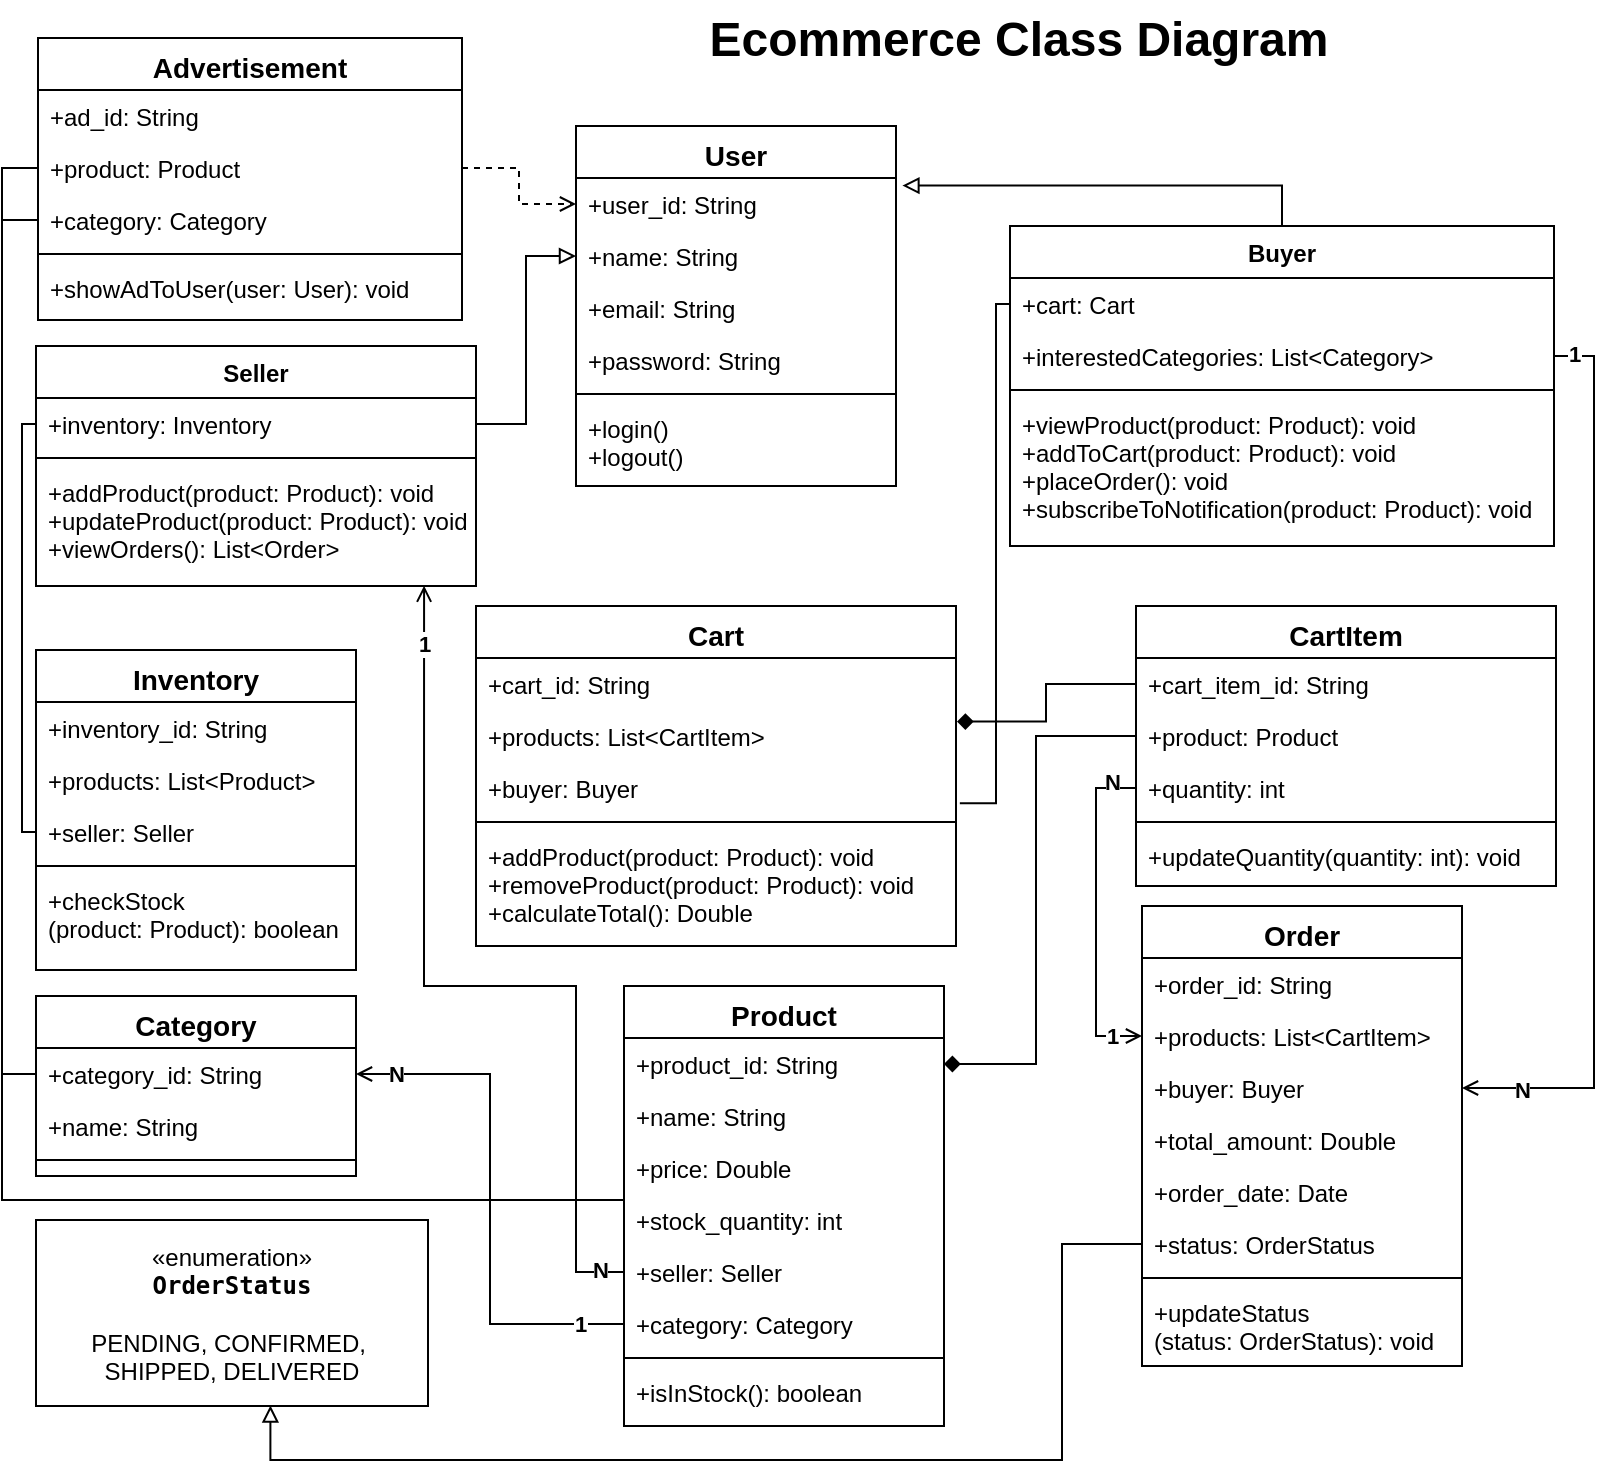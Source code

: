 <mxfile version="24.7.7">
  <diagram id="C5RBs43oDa-KdzZeNtuy" name="Page-1">
    <mxGraphModel dx="1235" dy="655" grid="1" gridSize="10" guides="1" tooltips="1" connect="1" arrows="1" fold="1" page="1" pageScale="1" pageWidth="827" pageHeight="1169" math="0" shadow="0">
      <root>
        <mxCell id="WIyWlLk6GJQsqaUBKTNV-0" />
        <mxCell id="WIyWlLk6GJQsqaUBKTNV-1" parent="WIyWlLk6GJQsqaUBKTNV-0" />
        <mxCell id="zkfFHV4jXpPFQw0GAbJ--0" value="User" style="swimlane;fontStyle=1;align=center;verticalAlign=top;childLayout=stackLayout;horizontal=1;startSize=26;horizontalStack=0;resizeParent=1;resizeLast=0;collapsible=1;marginBottom=0;rounded=0;shadow=0;strokeWidth=1;fontSize=14;" parent="WIyWlLk6GJQsqaUBKTNV-1" vertex="1">
          <mxGeometry x="307" y="93" width="160" height="180" as="geometry">
            <mxRectangle x="230" y="140" width="160" height="26" as="alternateBounds" />
          </mxGeometry>
        </mxCell>
        <mxCell id="zkfFHV4jXpPFQw0GAbJ--1" value="+user_id: String" style="text;align=left;verticalAlign=top;spacingLeft=4;spacingRight=4;overflow=hidden;rotatable=0;points=[[0,0.5],[1,0.5]];portConstraint=eastwest;" parent="zkfFHV4jXpPFQw0GAbJ--0" vertex="1">
          <mxGeometry y="26" width="160" height="26" as="geometry" />
        </mxCell>
        <mxCell id="zkfFHV4jXpPFQw0GAbJ--2" value="+name: String" style="text;align=left;verticalAlign=top;spacingLeft=4;spacingRight=4;overflow=hidden;rotatable=0;points=[[0,0.5],[1,0.5]];portConstraint=eastwest;rounded=0;shadow=0;html=0;" parent="zkfFHV4jXpPFQw0GAbJ--0" vertex="1">
          <mxGeometry y="52" width="160" height="26" as="geometry" />
        </mxCell>
        <mxCell id="zkfFHV4jXpPFQw0GAbJ--3" value="+email: String" style="text;align=left;verticalAlign=top;spacingLeft=4;spacingRight=4;overflow=hidden;rotatable=0;points=[[0,0.5],[1,0.5]];portConstraint=eastwest;rounded=0;shadow=0;html=0;" parent="zkfFHV4jXpPFQw0GAbJ--0" vertex="1">
          <mxGeometry y="78" width="160" height="26" as="geometry" />
        </mxCell>
        <mxCell id="u5Cq7U4rIZ7ZOea5_f4H-0" value="+password: String" style="text;align=left;verticalAlign=top;spacingLeft=4;spacingRight=4;overflow=hidden;rotatable=0;points=[[0,0.5],[1,0.5]];portConstraint=eastwest;rounded=0;shadow=0;html=0;" vertex="1" parent="zkfFHV4jXpPFQw0GAbJ--0">
          <mxGeometry y="104" width="160" height="26" as="geometry" />
        </mxCell>
        <mxCell id="zkfFHV4jXpPFQw0GAbJ--4" value="" style="line;html=1;strokeWidth=1;align=left;verticalAlign=middle;spacingTop=-1;spacingLeft=3;spacingRight=3;rotatable=0;labelPosition=right;points=[];portConstraint=eastwest;" parent="zkfFHV4jXpPFQw0GAbJ--0" vertex="1">
          <mxGeometry y="130" width="160" height="8" as="geometry" />
        </mxCell>
        <mxCell id="zkfFHV4jXpPFQw0GAbJ--5" value="+login()&#xa;+logout()" style="text;align=left;verticalAlign=top;spacingLeft=4;spacingRight=4;overflow=hidden;rotatable=0;points=[[0,0.5],[1,0.5]];portConstraint=eastwest;" parent="zkfFHV4jXpPFQw0GAbJ--0" vertex="1">
          <mxGeometry y="138" width="160" height="42" as="geometry" />
        </mxCell>
        <mxCell id="zkfFHV4jXpPFQw0GAbJ--17" value="Buyer" style="swimlane;fontStyle=1;align=center;verticalAlign=top;childLayout=stackLayout;horizontal=1;startSize=26;horizontalStack=0;resizeParent=1;resizeLast=0;collapsible=1;marginBottom=0;rounded=0;shadow=0;strokeWidth=1;" parent="WIyWlLk6GJQsqaUBKTNV-1" vertex="1">
          <mxGeometry x="524" y="143" width="272" height="160" as="geometry">
            <mxRectangle x="550" y="140" width="160" height="26" as="alternateBounds" />
          </mxGeometry>
        </mxCell>
        <mxCell id="zkfFHV4jXpPFQw0GAbJ--18" value="+cart: Cart" style="text;align=left;verticalAlign=top;spacingLeft=4;spacingRight=4;overflow=hidden;rotatable=0;points=[[0,0.5],[1,0.5]];portConstraint=eastwest;" parent="zkfFHV4jXpPFQw0GAbJ--17" vertex="1">
          <mxGeometry y="26" width="272" height="26" as="geometry" />
        </mxCell>
        <mxCell id="zkfFHV4jXpPFQw0GAbJ--19" value="+interestedCategories: List&lt;Category&gt;" style="text;align=left;verticalAlign=top;spacingLeft=4;spacingRight=4;overflow=hidden;rotatable=0;points=[[0,0.5],[1,0.5]];portConstraint=eastwest;rounded=0;shadow=0;html=0;" parent="zkfFHV4jXpPFQw0GAbJ--17" vertex="1">
          <mxGeometry y="52" width="272" height="26" as="geometry" />
        </mxCell>
        <mxCell id="zkfFHV4jXpPFQw0GAbJ--23" value="" style="line;html=1;strokeWidth=1;align=left;verticalAlign=middle;spacingTop=-1;spacingLeft=3;spacingRight=3;rotatable=0;labelPosition=right;points=[];portConstraint=eastwest;" parent="zkfFHV4jXpPFQw0GAbJ--17" vertex="1">
          <mxGeometry y="78" width="272" height="8" as="geometry" />
        </mxCell>
        <mxCell id="zkfFHV4jXpPFQw0GAbJ--24" value="+viewProduct(product: Product): void&#xa;+addToCart(product: Product): void&#xa;+placeOrder(): void&#xa;+subscribeToNotification(product: Product): void" style="text;align=left;verticalAlign=top;spacingLeft=4;spacingRight=4;overflow=hidden;rotatable=0;points=[[0,0.5],[1,0.5]];portConstraint=eastwest;" parent="zkfFHV4jXpPFQw0GAbJ--17" vertex="1">
          <mxGeometry y="86" width="272" height="74" as="geometry" />
        </mxCell>
        <mxCell id="u5Cq7U4rIZ7ZOea5_f4H-1" value="Seller" style="swimlane;fontStyle=1;align=center;verticalAlign=top;childLayout=stackLayout;horizontal=1;startSize=26;horizontalStack=0;resizeParent=1;resizeLast=0;collapsible=1;marginBottom=0;rounded=0;shadow=0;strokeWidth=1;" vertex="1" parent="WIyWlLk6GJQsqaUBKTNV-1">
          <mxGeometry x="37" y="203" width="220" height="120" as="geometry">
            <mxRectangle x="550" y="140" width="160" height="26" as="alternateBounds" />
          </mxGeometry>
        </mxCell>
        <mxCell id="u5Cq7U4rIZ7ZOea5_f4H-2" value="+inventory: Inventory" style="text;align=left;verticalAlign=top;spacingLeft=4;spacingRight=4;overflow=hidden;rotatable=0;points=[[0,0.5],[1,0.5]];portConstraint=eastwest;" vertex="1" parent="u5Cq7U4rIZ7ZOea5_f4H-1">
          <mxGeometry y="26" width="220" height="26" as="geometry" />
        </mxCell>
        <mxCell id="u5Cq7U4rIZ7ZOea5_f4H-4" value="" style="line;html=1;strokeWidth=1;align=left;verticalAlign=middle;spacingTop=-1;spacingLeft=3;spacingRight=3;rotatable=0;labelPosition=right;points=[];portConstraint=eastwest;" vertex="1" parent="u5Cq7U4rIZ7ZOea5_f4H-1">
          <mxGeometry y="52" width="220" height="8" as="geometry" />
        </mxCell>
        <mxCell id="u5Cq7U4rIZ7ZOea5_f4H-5" value="+addProduct(product: Product): void&#xa;+updateProduct(product: Product): void&#xa;+viewOrders(): List&lt;Order&gt;" style="text;align=left;verticalAlign=top;spacingLeft=4;spacingRight=4;overflow=hidden;rotatable=0;points=[[0,0.5],[1,0.5]];portConstraint=eastwest;" vertex="1" parent="u5Cq7U4rIZ7ZOea5_f4H-1">
          <mxGeometry y="60" width="220" height="60" as="geometry" />
        </mxCell>
        <mxCell id="u5Cq7U4rIZ7ZOea5_f4H-6" value="Product" style="swimlane;fontStyle=1;align=center;verticalAlign=top;childLayout=stackLayout;horizontal=1;startSize=26;horizontalStack=0;resizeParent=1;resizeLast=0;collapsible=1;marginBottom=0;rounded=0;shadow=0;strokeWidth=1;fontSize=14;" vertex="1" parent="WIyWlLk6GJQsqaUBKTNV-1">
          <mxGeometry x="331" y="523" width="160" height="220" as="geometry">
            <mxRectangle x="230" y="140" width="160" height="26" as="alternateBounds" />
          </mxGeometry>
        </mxCell>
        <mxCell id="u5Cq7U4rIZ7ZOea5_f4H-7" value="+product_id: String" style="text;align=left;verticalAlign=top;spacingLeft=4;spacingRight=4;overflow=hidden;rotatable=0;points=[[0,0.5],[1,0.5]];portConstraint=eastwest;" vertex="1" parent="u5Cq7U4rIZ7ZOea5_f4H-6">
          <mxGeometry y="26" width="160" height="26" as="geometry" />
        </mxCell>
        <mxCell id="u5Cq7U4rIZ7ZOea5_f4H-8" value="+name: String" style="text;align=left;verticalAlign=top;spacingLeft=4;spacingRight=4;overflow=hidden;rotatable=0;points=[[0,0.5],[1,0.5]];portConstraint=eastwest;rounded=0;shadow=0;html=0;" vertex="1" parent="u5Cq7U4rIZ7ZOea5_f4H-6">
          <mxGeometry y="52" width="160" height="26" as="geometry" />
        </mxCell>
        <mxCell id="u5Cq7U4rIZ7ZOea5_f4H-9" value="+price: Double" style="text;align=left;verticalAlign=top;spacingLeft=4;spacingRight=4;overflow=hidden;rotatable=0;points=[[0,0.5],[1,0.5]];portConstraint=eastwest;rounded=0;shadow=0;html=0;" vertex="1" parent="u5Cq7U4rIZ7ZOea5_f4H-6">
          <mxGeometry y="78" width="160" height="26" as="geometry" />
        </mxCell>
        <mxCell id="u5Cq7U4rIZ7ZOea5_f4H-10" value="+stock_quantity: int" style="text;align=left;verticalAlign=top;spacingLeft=4;spacingRight=4;overflow=hidden;rotatable=0;points=[[0,0.5],[1,0.5]];portConstraint=eastwest;rounded=0;shadow=0;html=0;" vertex="1" parent="u5Cq7U4rIZ7ZOea5_f4H-6">
          <mxGeometry y="104" width="160" height="26" as="geometry" />
        </mxCell>
        <mxCell id="u5Cq7U4rIZ7ZOea5_f4H-13" value="+seller: Seller" style="text;align=left;verticalAlign=top;spacingLeft=4;spacingRight=4;overflow=hidden;rotatable=0;points=[[0,0.5],[1,0.5]];portConstraint=eastwest;rounded=0;shadow=0;html=0;" vertex="1" parent="u5Cq7U4rIZ7ZOea5_f4H-6">
          <mxGeometry y="130" width="160" height="26" as="geometry" />
        </mxCell>
        <mxCell id="u5Cq7U4rIZ7ZOea5_f4H-14" value="+category: Category" style="text;align=left;verticalAlign=top;spacingLeft=4;spacingRight=4;overflow=hidden;rotatable=0;points=[[0,0.5],[1,0.5]];portConstraint=eastwest;rounded=0;shadow=0;html=0;" vertex="1" parent="u5Cq7U4rIZ7ZOea5_f4H-6">
          <mxGeometry y="156" width="160" height="26" as="geometry" />
        </mxCell>
        <mxCell id="u5Cq7U4rIZ7ZOea5_f4H-11" value="" style="line;html=1;strokeWidth=1;align=left;verticalAlign=middle;spacingTop=-1;spacingLeft=3;spacingRight=3;rotatable=0;labelPosition=right;points=[];portConstraint=eastwest;" vertex="1" parent="u5Cq7U4rIZ7ZOea5_f4H-6">
          <mxGeometry y="182" width="160" height="8" as="geometry" />
        </mxCell>
        <mxCell id="u5Cq7U4rIZ7ZOea5_f4H-12" value="+isInStock(): boolean" style="text;align=left;verticalAlign=top;spacingLeft=4;spacingRight=4;overflow=hidden;rotatable=0;points=[[0,0.5],[1,0.5]];portConstraint=eastwest;" vertex="1" parent="u5Cq7U4rIZ7ZOea5_f4H-6">
          <mxGeometry y="190" width="160" height="30" as="geometry" />
        </mxCell>
        <mxCell id="u5Cq7U4rIZ7ZOea5_f4H-15" value="Cart" style="swimlane;fontStyle=1;align=center;verticalAlign=top;childLayout=stackLayout;horizontal=1;startSize=26;horizontalStack=0;resizeParent=1;resizeLast=0;collapsible=1;marginBottom=0;rounded=0;shadow=0;strokeWidth=1;fontSize=14;" vertex="1" parent="WIyWlLk6GJQsqaUBKTNV-1">
          <mxGeometry x="257" y="333" width="240" height="170" as="geometry">
            <mxRectangle x="230" y="140" width="160" height="26" as="alternateBounds" />
          </mxGeometry>
        </mxCell>
        <mxCell id="u5Cq7U4rIZ7ZOea5_f4H-16" value="+cart_id: String" style="text;align=left;verticalAlign=top;spacingLeft=4;spacingRight=4;overflow=hidden;rotatable=0;points=[[0,0.5],[1,0.5]];portConstraint=eastwest;" vertex="1" parent="u5Cq7U4rIZ7ZOea5_f4H-15">
          <mxGeometry y="26" width="240" height="26" as="geometry" />
        </mxCell>
        <mxCell id="u5Cq7U4rIZ7ZOea5_f4H-17" value="+products: List&lt;CartItem&gt;" style="text;align=left;verticalAlign=top;spacingLeft=4;spacingRight=4;overflow=hidden;rotatable=0;points=[[0,0.5],[1,0.5]];portConstraint=eastwest;rounded=0;shadow=0;html=0;" vertex="1" parent="u5Cq7U4rIZ7ZOea5_f4H-15">
          <mxGeometry y="52" width="240" height="26" as="geometry" />
        </mxCell>
        <mxCell id="u5Cq7U4rIZ7ZOea5_f4H-18" value="+buyer: Buyer" style="text;align=left;verticalAlign=top;spacingLeft=4;spacingRight=4;overflow=hidden;rotatable=0;points=[[0,0.5],[1,0.5]];portConstraint=eastwest;rounded=0;shadow=0;html=0;" vertex="1" parent="u5Cq7U4rIZ7ZOea5_f4H-15">
          <mxGeometry y="78" width="240" height="26" as="geometry" />
        </mxCell>
        <mxCell id="u5Cq7U4rIZ7ZOea5_f4H-20" value="" style="line;html=1;strokeWidth=1;align=left;verticalAlign=middle;spacingTop=-1;spacingLeft=3;spacingRight=3;rotatable=0;labelPosition=right;points=[];portConstraint=eastwest;" vertex="1" parent="u5Cq7U4rIZ7ZOea5_f4H-15">
          <mxGeometry y="104" width="240" height="8" as="geometry" />
        </mxCell>
        <mxCell id="u5Cq7U4rIZ7ZOea5_f4H-21" value="+addProduct(product: Product): void&#xa;+removeProduct(product: Product): void&#xa;+calculateTotal(): Double" style="text;align=left;verticalAlign=top;spacingLeft=4;spacingRight=4;overflow=hidden;rotatable=0;points=[[0,0.5],[1,0.5]];portConstraint=eastwest;" vertex="1" parent="u5Cq7U4rIZ7ZOea5_f4H-15">
          <mxGeometry y="112" width="240" height="58" as="geometry" />
        </mxCell>
        <mxCell id="u5Cq7U4rIZ7ZOea5_f4H-22" value="CartItem" style="swimlane;fontStyle=1;align=center;verticalAlign=top;childLayout=stackLayout;horizontal=1;startSize=26;horizontalStack=0;resizeParent=1;resizeLast=0;collapsible=1;marginBottom=0;rounded=0;shadow=0;strokeWidth=1;fontSize=14;" vertex="1" parent="WIyWlLk6GJQsqaUBKTNV-1">
          <mxGeometry x="587" y="333" width="210" height="140" as="geometry">
            <mxRectangle x="230" y="140" width="160" height="26" as="alternateBounds" />
          </mxGeometry>
        </mxCell>
        <mxCell id="u5Cq7U4rIZ7ZOea5_f4H-23" value="+cart_item_id: String" style="text;align=left;verticalAlign=top;spacingLeft=4;spacingRight=4;overflow=hidden;rotatable=0;points=[[0,0.5],[1,0.5]];portConstraint=eastwest;" vertex="1" parent="u5Cq7U4rIZ7ZOea5_f4H-22">
          <mxGeometry y="26" width="210" height="26" as="geometry" />
        </mxCell>
        <mxCell id="u5Cq7U4rIZ7ZOea5_f4H-24" value="+product: Product" style="text;align=left;verticalAlign=top;spacingLeft=4;spacingRight=4;overflow=hidden;rotatable=0;points=[[0,0.5],[1,0.5]];portConstraint=eastwest;rounded=0;shadow=0;html=0;" vertex="1" parent="u5Cq7U4rIZ7ZOea5_f4H-22">
          <mxGeometry y="52" width="210" height="26" as="geometry" />
        </mxCell>
        <mxCell id="u5Cq7U4rIZ7ZOea5_f4H-25" value="+quantity: int" style="text;align=left;verticalAlign=top;spacingLeft=4;spacingRight=4;overflow=hidden;rotatable=0;points=[[0,0.5],[1,0.5]];portConstraint=eastwest;rounded=0;shadow=0;html=0;" vertex="1" parent="u5Cq7U4rIZ7ZOea5_f4H-22">
          <mxGeometry y="78" width="210" height="26" as="geometry" />
        </mxCell>
        <mxCell id="u5Cq7U4rIZ7ZOea5_f4H-27" value="" style="line;html=1;strokeWidth=1;align=left;verticalAlign=middle;spacingTop=-1;spacingLeft=3;spacingRight=3;rotatable=0;labelPosition=right;points=[];portConstraint=eastwest;" vertex="1" parent="u5Cq7U4rIZ7ZOea5_f4H-22">
          <mxGeometry y="104" width="210" height="8" as="geometry" />
        </mxCell>
        <mxCell id="u5Cq7U4rIZ7ZOea5_f4H-28" value="+updateQuantity(quantity: int): void" style="text;align=left;verticalAlign=top;spacingLeft=4;spacingRight=4;overflow=hidden;rotatable=0;points=[[0,0.5],[1,0.5]];portConstraint=eastwest;" vertex="1" parent="u5Cq7U4rIZ7ZOea5_f4H-22">
          <mxGeometry y="112" width="210" height="28" as="geometry" />
        </mxCell>
        <mxCell id="u5Cq7U4rIZ7ZOea5_f4H-29" value="Order" style="swimlane;fontStyle=1;align=center;verticalAlign=top;childLayout=stackLayout;horizontal=1;startSize=26;horizontalStack=0;resizeParent=1;resizeLast=0;collapsible=1;marginBottom=0;rounded=0;shadow=0;strokeWidth=1;fontSize=14;" vertex="1" parent="WIyWlLk6GJQsqaUBKTNV-1">
          <mxGeometry x="590" y="483" width="160" height="230" as="geometry">
            <mxRectangle x="230" y="140" width="160" height="26" as="alternateBounds" />
          </mxGeometry>
        </mxCell>
        <mxCell id="u5Cq7U4rIZ7ZOea5_f4H-30" value="+order_id: String" style="text;align=left;verticalAlign=top;spacingLeft=4;spacingRight=4;overflow=hidden;rotatable=0;points=[[0,0.5],[1,0.5]];portConstraint=eastwest;" vertex="1" parent="u5Cq7U4rIZ7ZOea5_f4H-29">
          <mxGeometry y="26" width="160" height="26" as="geometry" />
        </mxCell>
        <mxCell id="u5Cq7U4rIZ7ZOea5_f4H-31" value="+products: List&lt;CartItem&gt;" style="text;align=left;verticalAlign=top;spacingLeft=4;spacingRight=4;overflow=hidden;rotatable=0;points=[[0,0.5],[1,0.5]];portConstraint=eastwest;rounded=0;shadow=0;html=0;" vertex="1" parent="u5Cq7U4rIZ7ZOea5_f4H-29">
          <mxGeometry y="52" width="160" height="26" as="geometry" />
        </mxCell>
        <mxCell id="u5Cq7U4rIZ7ZOea5_f4H-32" value="+buyer: Buyer" style="text;align=left;verticalAlign=top;spacingLeft=4;spacingRight=4;overflow=hidden;rotatable=0;points=[[0,0.5],[1,0.5]];portConstraint=eastwest;rounded=0;shadow=0;html=0;" vertex="1" parent="u5Cq7U4rIZ7ZOea5_f4H-29">
          <mxGeometry y="78" width="160" height="26" as="geometry" />
        </mxCell>
        <mxCell id="u5Cq7U4rIZ7ZOea5_f4H-33" value="+total_amount: Double" style="text;align=left;verticalAlign=top;spacingLeft=4;spacingRight=4;overflow=hidden;rotatable=0;points=[[0,0.5],[1,0.5]];portConstraint=eastwest;rounded=0;shadow=0;html=0;" vertex="1" parent="u5Cq7U4rIZ7ZOea5_f4H-29">
          <mxGeometry y="104" width="160" height="26" as="geometry" />
        </mxCell>
        <mxCell id="u5Cq7U4rIZ7ZOea5_f4H-34" value="+order_date: Date" style="text;align=left;verticalAlign=top;spacingLeft=4;spacingRight=4;overflow=hidden;rotatable=0;points=[[0,0.5],[1,0.5]];portConstraint=eastwest;rounded=0;shadow=0;html=0;" vertex="1" parent="u5Cq7U4rIZ7ZOea5_f4H-29">
          <mxGeometry y="130" width="160" height="26" as="geometry" />
        </mxCell>
        <mxCell id="u5Cq7U4rIZ7ZOea5_f4H-35" value="+status: OrderStatus" style="text;align=left;verticalAlign=top;spacingLeft=4;spacingRight=4;overflow=hidden;rotatable=0;points=[[0,0.5],[1,0.5]];portConstraint=eastwest;rounded=0;shadow=0;html=0;" vertex="1" parent="u5Cq7U4rIZ7ZOea5_f4H-29">
          <mxGeometry y="156" width="160" height="26" as="geometry" />
        </mxCell>
        <mxCell id="u5Cq7U4rIZ7ZOea5_f4H-36" value="" style="line;html=1;strokeWidth=1;align=left;verticalAlign=middle;spacingTop=-1;spacingLeft=3;spacingRight=3;rotatable=0;labelPosition=right;points=[];portConstraint=eastwest;" vertex="1" parent="u5Cq7U4rIZ7ZOea5_f4H-29">
          <mxGeometry y="182" width="160" height="8" as="geometry" />
        </mxCell>
        <mxCell id="u5Cq7U4rIZ7ZOea5_f4H-37" value="+updateStatus&#xa;(status: OrderStatus): void" style="text;align=left;verticalAlign=top;spacingLeft=4;spacingRight=4;overflow=hidden;rotatable=0;points=[[0,0.5],[1,0.5]];portConstraint=eastwest;" vertex="1" parent="u5Cq7U4rIZ7ZOea5_f4H-29">
          <mxGeometry y="190" width="160" height="40" as="geometry" />
        </mxCell>
        <mxCell id="u5Cq7U4rIZ7ZOea5_f4H-38" value="Inventory" style="swimlane;fontStyle=1;align=center;verticalAlign=top;childLayout=stackLayout;horizontal=1;startSize=26;horizontalStack=0;resizeParent=1;resizeLast=0;collapsible=1;marginBottom=0;rounded=0;shadow=0;strokeWidth=1;fontSize=14;" vertex="1" parent="WIyWlLk6GJQsqaUBKTNV-1">
          <mxGeometry x="37" y="355" width="160" height="160" as="geometry">
            <mxRectangle x="230" y="140" width="160" height="26" as="alternateBounds" />
          </mxGeometry>
        </mxCell>
        <mxCell id="u5Cq7U4rIZ7ZOea5_f4H-39" value="+inventory_id: String" style="text;align=left;verticalAlign=top;spacingLeft=4;spacingRight=4;overflow=hidden;rotatable=0;points=[[0,0.5],[1,0.5]];portConstraint=eastwest;" vertex="1" parent="u5Cq7U4rIZ7ZOea5_f4H-38">
          <mxGeometry y="26" width="160" height="26" as="geometry" />
        </mxCell>
        <mxCell id="u5Cq7U4rIZ7ZOea5_f4H-40" value="+products: List&lt;Product&gt;" style="text;align=left;verticalAlign=top;spacingLeft=4;spacingRight=4;overflow=hidden;rotatable=0;points=[[0,0.5],[1,0.5]];portConstraint=eastwest;rounded=0;shadow=0;html=0;" vertex="1" parent="u5Cq7U4rIZ7ZOea5_f4H-38">
          <mxGeometry y="52" width="160" height="26" as="geometry" />
        </mxCell>
        <mxCell id="u5Cq7U4rIZ7ZOea5_f4H-41" value="+seller: Seller" style="text;align=left;verticalAlign=top;spacingLeft=4;spacingRight=4;overflow=hidden;rotatable=0;points=[[0,0.5],[1,0.5]];portConstraint=eastwest;rounded=0;shadow=0;html=0;" vertex="1" parent="u5Cq7U4rIZ7ZOea5_f4H-38">
          <mxGeometry y="78" width="160" height="26" as="geometry" />
        </mxCell>
        <mxCell id="u5Cq7U4rIZ7ZOea5_f4H-45" value="" style="line;html=1;strokeWidth=1;align=left;verticalAlign=middle;spacingTop=-1;spacingLeft=3;spacingRight=3;rotatable=0;labelPosition=right;points=[];portConstraint=eastwest;" vertex="1" parent="u5Cq7U4rIZ7ZOea5_f4H-38">
          <mxGeometry y="104" width="160" height="8" as="geometry" />
        </mxCell>
        <mxCell id="u5Cq7U4rIZ7ZOea5_f4H-46" value="+checkStock&#xa;(product: Product): boolean" style="text;align=left;verticalAlign=top;spacingLeft=4;spacingRight=4;overflow=hidden;rotatable=0;points=[[0,0.5],[1,0.5]];portConstraint=eastwest;" vertex="1" parent="u5Cq7U4rIZ7ZOea5_f4H-38">
          <mxGeometry y="112" width="160" height="48" as="geometry" />
        </mxCell>
        <mxCell id="u5Cq7U4rIZ7ZOea5_f4H-47" value="Advertisement" style="swimlane;fontStyle=1;align=center;verticalAlign=top;childLayout=stackLayout;horizontal=1;startSize=26;horizontalStack=0;resizeParent=1;resizeLast=0;collapsible=1;marginBottom=0;rounded=0;shadow=0;strokeWidth=1;fontSize=14;" vertex="1" parent="WIyWlLk6GJQsqaUBKTNV-1">
          <mxGeometry x="38" y="49" width="212" height="141" as="geometry">
            <mxRectangle x="230" y="140" width="160" height="26" as="alternateBounds" />
          </mxGeometry>
        </mxCell>
        <mxCell id="u5Cq7U4rIZ7ZOea5_f4H-48" value="+ad_id: String" style="text;align=left;verticalAlign=top;spacingLeft=4;spacingRight=4;overflow=hidden;rotatable=0;points=[[0,0.5],[1,0.5]];portConstraint=eastwest;" vertex="1" parent="u5Cq7U4rIZ7ZOea5_f4H-47">
          <mxGeometry y="26" width="212" height="26" as="geometry" />
        </mxCell>
        <mxCell id="u5Cq7U4rIZ7ZOea5_f4H-49" value="+product: Product" style="text;align=left;verticalAlign=top;spacingLeft=4;spacingRight=4;overflow=hidden;rotatable=0;points=[[0,0.5],[1,0.5]];portConstraint=eastwest;rounded=0;shadow=0;html=0;" vertex="1" parent="u5Cq7U4rIZ7ZOea5_f4H-47">
          <mxGeometry y="52" width="212" height="26" as="geometry" />
        </mxCell>
        <mxCell id="u5Cq7U4rIZ7ZOea5_f4H-91" style="edgeStyle=orthogonalEdgeStyle;rounded=0;orthogonalLoop=1;jettySize=auto;html=1;exitX=0;exitY=0.5;exitDx=0;exitDy=0;endArrow=none;endFill=0;" edge="1" parent="u5Cq7U4rIZ7ZOea5_f4H-47" source="u5Cq7U4rIZ7ZOea5_f4H-50">
          <mxGeometry relative="1" as="geometry">
            <mxPoint x="-18" y="91.294" as="targetPoint" />
          </mxGeometry>
        </mxCell>
        <mxCell id="u5Cq7U4rIZ7ZOea5_f4H-50" value="+category: Category" style="text;align=left;verticalAlign=top;spacingLeft=4;spacingRight=4;overflow=hidden;rotatable=0;points=[[0,0.5],[1,0.5]];portConstraint=eastwest;rounded=0;shadow=0;html=0;" vertex="1" parent="u5Cq7U4rIZ7ZOea5_f4H-47">
          <mxGeometry y="78" width="212" height="26" as="geometry" />
        </mxCell>
        <mxCell id="u5Cq7U4rIZ7ZOea5_f4H-54" value="" style="line;html=1;strokeWidth=1;align=left;verticalAlign=middle;spacingTop=-1;spacingLeft=3;spacingRight=3;rotatable=0;labelPosition=right;points=[];portConstraint=eastwest;" vertex="1" parent="u5Cq7U4rIZ7ZOea5_f4H-47">
          <mxGeometry y="104" width="212" height="8" as="geometry" />
        </mxCell>
        <mxCell id="u5Cq7U4rIZ7ZOea5_f4H-55" value="+showAdToUser(user: User): void" style="text;align=left;verticalAlign=top;spacingLeft=4;spacingRight=4;overflow=hidden;rotatable=0;points=[[0,0.5],[1,0.5]];portConstraint=eastwest;" vertex="1" parent="u5Cq7U4rIZ7ZOea5_f4H-47">
          <mxGeometry y="112" width="212" height="28" as="geometry" />
        </mxCell>
        <mxCell id="u5Cq7U4rIZ7ZOea5_f4H-56" value="Category" style="swimlane;fontStyle=1;align=center;verticalAlign=top;childLayout=stackLayout;horizontal=1;startSize=26;horizontalStack=0;resizeParent=1;resizeLast=0;collapsible=1;marginBottom=0;rounded=0;shadow=0;strokeWidth=1;fontSize=14;" vertex="1" parent="WIyWlLk6GJQsqaUBKTNV-1">
          <mxGeometry x="37" y="528" width="160" height="90" as="geometry">
            <mxRectangle x="230" y="140" width="160" height="26" as="alternateBounds" />
          </mxGeometry>
        </mxCell>
        <mxCell id="u5Cq7U4rIZ7ZOea5_f4H-92" style="edgeStyle=orthogonalEdgeStyle;rounded=0;orthogonalLoop=1;jettySize=auto;html=1;exitX=0;exitY=0.5;exitDx=0;exitDy=0;endArrow=none;endFill=0;" edge="1" parent="u5Cq7U4rIZ7ZOea5_f4H-56" source="u5Cq7U4rIZ7ZOea5_f4H-57">
          <mxGeometry relative="1" as="geometry">
            <mxPoint x="-17" y="39.353" as="targetPoint" />
          </mxGeometry>
        </mxCell>
        <mxCell id="u5Cq7U4rIZ7ZOea5_f4H-57" value="+category_id: String" style="text;align=left;verticalAlign=top;spacingLeft=4;spacingRight=4;overflow=hidden;rotatable=0;points=[[0,0.5],[1,0.5]];portConstraint=eastwest;" vertex="1" parent="u5Cq7U4rIZ7ZOea5_f4H-56">
          <mxGeometry y="26" width="160" height="26" as="geometry" />
        </mxCell>
        <mxCell id="u5Cq7U4rIZ7ZOea5_f4H-58" value="+name: String" style="text;align=left;verticalAlign=top;spacingLeft=4;spacingRight=4;overflow=hidden;rotatable=0;points=[[0,0.5],[1,0.5]];portConstraint=eastwest;rounded=0;shadow=0;html=0;" vertex="1" parent="u5Cq7U4rIZ7ZOea5_f4H-56">
          <mxGeometry y="52" width="160" height="26" as="geometry" />
        </mxCell>
        <mxCell id="u5Cq7U4rIZ7ZOea5_f4H-60" value="" style="line;html=1;strokeWidth=1;align=left;verticalAlign=middle;spacingTop=-1;spacingLeft=3;spacingRight=3;rotatable=0;labelPosition=right;points=[];portConstraint=eastwest;" vertex="1" parent="u5Cq7U4rIZ7ZOea5_f4H-56">
          <mxGeometry y="78" width="160" height="8" as="geometry" />
        </mxCell>
        <mxCell id="u5Cq7U4rIZ7ZOea5_f4H-62" value="«enumeration»&lt;br&gt;&lt;strong&gt;&lt;code&gt;OrderStatus&lt;br&gt;&lt;/code&gt;&lt;/strong&gt;&lt;br&gt;&lt;div&gt;&lt;div&gt;PENDING,&amp;nbsp;&lt;span style=&quot;background-color: initial;&quot;&gt;CONFIRMED,&amp;nbsp;&lt;br&gt;&lt;/span&gt;&lt;span style=&quot;background-color: initial;&quot;&gt;SHIPPED,&amp;nbsp;&lt;/span&gt;&lt;span style=&quot;background-color: initial;&quot;&gt;DELIVERED&lt;/span&gt;&lt;/div&gt;&lt;/div&gt;" style="html=1;whiteSpace=wrap;" vertex="1" parent="WIyWlLk6GJQsqaUBKTNV-1">
          <mxGeometry x="37" y="640" width="196" height="93" as="geometry" />
        </mxCell>
        <mxCell id="u5Cq7U4rIZ7ZOea5_f4H-65" style="edgeStyle=orthogonalEdgeStyle;rounded=0;orthogonalLoop=1;jettySize=auto;html=1;exitX=0.5;exitY=0;exitDx=0;exitDy=0;entryX=1.02;entryY=0.146;entryDx=0;entryDy=0;entryPerimeter=0;endArrow=block;endFill=0;" edge="1" parent="WIyWlLk6GJQsqaUBKTNV-1" source="zkfFHV4jXpPFQw0GAbJ--17" target="zkfFHV4jXpPFQw0GAbJ--1">
          <mxGeometry relative="1" as="geometry" />
        </mxCell>
        <mxCell id="u5Cq7U4rIZ7ZOea5_f4H-67" style="edgeStyle=orthogonalEdgeStyle;rounded=0;orthogonalLoop=1;jettySize=auto;html=1;exitX=0;exitY=0.5;exitDx=0;exitDy=0;entryX=1.008;entryY=0.792;entryDx=0;entryDy=0;entryPerimeter=0;endArrow=none;endFill=0;" edge="1" parent="WIyWlLk6GJQsqaUBKTNV-1" source="zkfFHV4jXpPFQw0GAbJ--18" target="u5Cq7U4rIZ7ZOea5_f4H-18">
          <mxGeometry relative="1" as="geometry">
            <Array as="points">
              <mxPoint x="517" y="182" />
              <mxPoint x="517" y="432" />
            </Array>
          </mxGeometry>
        </mxCell>
        <mxCell id="u5Cq7U4rIZ7ZOea5_f4H-69" style="edgeStyle=orthogonalEdgeStyle;rounded=0;orthogonalLoop=1;jettySize=auto;html=1;entryX=0;entryY=0.5;entryDx=0;entryDy=0;endArrow=none;endFill=0;" edge="1" parent="WIyWlLk6GJQsqaUBKTNV-1" source="u5Cq7U4rIZ7ZOea5_f4H-2" target="u5Cq7U4rIZ7ZOea5_f4H-41">
          <mxGeometry relative="1" as="geometry">
            <Array as="points">
              <mxPoint x="30" y="242" />
              <mxPoint x="30" y="446" />
            </Array>
          </mxGeometry>
        </mxCell>
        <mxCell id="u5Cq7U4rIZ7ZOea5_f4H-70" style="edgeStyle=orthogonalEdgeStyle;rounded=0;orthogonalLoop=1;jettySize=auto;html=1;exitX=1;exitY=0.5;exitDx=0;exitDy=0;entryX=1;entryY=0.5;entryDx=0;entryDy=0;endArrow=open;endFill=0;" edge="1" parent="WIyWlLk6GJQsqaUBKTNV-1" source="zkfFHV4jXpPFQw0GAbJ--19" target="u5Cq7U4rIZ7ZOea5_f4H-32">
          <mxGeometry relative="1" as="geometry" />
        </mxCell>
        <mxCell id="u5Cq7U4rIZ7ZOea5_f4H-71" value="&lt;b&gt;1&lt;/b&gt;" style="edgeLabel;html=1;align=center;verticalAlign=middle;resizable=0;points=[];" vertex="1" connectable="0" parent="u5Cq7U4rIZ7ZOea5_f4H-70">
          <mxGeometry x="-0.957" y="1" relative="1" as="geometry">
            <mxPoint as="offset" />
          </mxGeometry>
        </mxCell>
        <mxCell id="u5Cq7U4rIZ7ZOea5_f4H-72" value="&lt;b&gt;N&lt;/b&gt;" style="edgeLabel;html=1;align=center;verticalAlign=middle;resizable=0;points=[];" vertex="1" connectable="0" parent="u5Cq7U4rIZ7ZOea5_f4H-70">
          <mxGeometry x="0.87" y="1" relative="1" as="geometry">
            <mxPoint as="offset" />
          </mxGeometry>
        </mxCell>
        <mxCell id="u5Cq7U4rIZ7ZOea5_f4H-73" style="edgeStyle=orthogonalEdgeStyle;rounded=0;orthogonalLoop=1;jettySize=auto;html=1;exitX=0;exitY=0.5;exitDx=0;exitDy=0;entryX=1;entryY=0.5;entryDx=0;entryDy=0;endArrow=diamond;endFill=1;" edge="1" parent="WIyWlLk6GJQsqaUBKTNV-1" source="u5Cq7U4rIZ7ZOea5_f4H-24" target="u5Cq7U4rIZ7ZOea5_f4H-7">
          <mxGeometry relative="1" as="geometry">
            <Array as="points">
              <mxPoint x="537" y="398" />
              <mxPoint x="537" y="562" />
            </Array>
          </mxGeometry>
        </mxCell>
        <mxCell id="u5Cq7U4rIZ7ZOea5_f4H-74" style="edgeStyle=orthogonalEdgeStyle;rounded=0;orthogonalLoop=1;jettySize=auto;html=1;exitX=0;exitY=0.5;exitDx=0;exitDy=0;entryX=1.002;entryY=0.223;entryDx=0;entryDy=0;entryPerimeter=0;endArrow=diamond;endFill=1;" edge="1" parent="WIyWlLk6GJQsqaUBKTNV-1" source="u5Cq7U4rIZ7ZOea5_f4H-23" target="u5Cq7U4rIZ7ZOea5_f4H-17">
          <mxGeometry relative="1" as="geometry" />
        </mxCell>
        <mxCell id="u5Cq7U4rIZ7ZOea5_f4H-78" style="edgeStyle=orthogonalEdgeStyle;rounded=0;orthogonalLoop=1;jettySize=auto;html=1;exitX=0;exitY=0.5;exitDx=0;exitDy=0;entryX=1;entryY=0.5;entryDx=0;entryDy=0;endArrow=open;endFill=0;" edge="1" parent="WIyWlLk6GJQsqaUBKTNV-1" source="u5Cq7U4rIZ7ZOea5_f4H-14" target="u5Cq7U4rIZ7ZOea5_f4H-57">
          <mxGeometry relative="1" as="geometry" />
        </mxCell>
        <mxCell id="u5Cq7U4rIZ7ZOea5_f4H-79" value="&lt;b&gt;N&lt;/b&gt;" style="edgeLabel;html=1;align=center;verticalAlign=middle;resizable=0;points=[];" vertex="1" connectable="0" parent="u5Cq7U4rIZ7ZOea5_f4H-78">
          <mxGeometry x="0.85" relative="1" as="geometry">
            <mxPoint as="offset" />
          </mxGeometry>
        </mxCell>
        <mxCell id="u5Cq7U4rIZ7ZOea5_f4H-80" value="&lt;b&gt;1&lt;/b&gt;" style="edgeLabel;html=1;align=center;verticalAlign=middle;resizable=0;points=[];" vertex="1" connectable="0" parent="u5Cq7U4rIZ7ZOea5_f4H-78">
          <mxGeometry x="-0.83" relative="1" as="geometry">
            <mxPoint as="offset" />
          </mxGeometry>
        </mxCell>
        <mxCell id="u5Cq7U4rIZ7ZOea5_f4H-81" style="edgeStyle=orthogonalEdgeStyle;rounded=0;orthogonalLoop=1;jettySize=auto;html=1;exitX=0;exitY=0.5;exitDx=0;exitDy=0;entryX=0.882;entryY=0.997;entryDx=0;entryDy=0;entryPerimeter=0;endArrow=open;endFill=0;" edge="1" parent="WIyWlLk6GJQsqaUBKTNV-1" source="u5Cq7U4rIZ7ZOea5_f4H-13" target="u5Cq7U4rIZ7ZOea5_f4H-5">
          <mxGeometry relative="1" as="geometry">
            <Array as="points">
              <mxPoint x="307" y="666" />
              <mxPoint x="307" y="523" />
              <mxPoint x="231" y="523" />
            </Array>
          </mxGeometry>
        </mxCell>
        <mxCell id="u5Cq7U4rIZ7ZOea5_f4H-82" value="&lt;b&gt;N&lt;/b&gt;" style="edgeLabel;html=1;align=center;verticalAlign=middle;resizable=0;points=[];" vertex="1" connectable="0" parent="u5Cq7U4rIZ7ZOea5_f4H-81">
          <mxGeometry x="-0.944" y="-1" relative="1" as="geometry">
            <mxPoint as="offset" />
          </mxGeometry>
        </mxCell>
        <mxCell id="u5Cq7U4rIZ7ZOea5_f4H-83" value="&lt;b&gt;1&lt;/b&gt;" style="edgeLabel;html=1;align=center;verticalAlign=middle;resizable=0;points=[];" vertex="1" connectable="0" parent="u5Cq7U4rIZ7ZOea5_f4H-81">
          <mxGeometry x="0.871" relative="1" as="geometry">
            <mxPoint as="offset" />
          </mxGeometry>
        </mxCell>
        <mxCell id="u5Cq7U4rIZ7ZOea5_f4H-85" style="edgeStyle=orthogonalEdgeStyle;rounded=0;orthogonalLoop=1;jettySize=auto;html=1;exitX=1;exitY=0.5;exitDx=0;exitDy=0;entryX=0;entryY=0.5;entryDx=0;entryDy=0;endArrow=block;endFill=0;" edge="1" parent="WIyWlLk6GJQsqaUBKTNV-1" source="u5Cq7U4rIZ7ZOea5_f4H-2" target="zkfFHV4jXpPFQw0GAbJ--2">
          <mxGeometry relative="1" as="geometry" />
        </mxCell>
        <mxCell id="u5Cq7U4rIZ7ZOea5_f4H-86" style="edgeStyle=orthogonalEdgeStyle;rounded=0;orthogonalLoop=1;jettySize=auto;html=1;exitX=1;exitY=0.5;exitDx=0;exitDy=0;entryX=0;entryY=0.5;entryDx=0;entryDy=0;dashed=1;endArrow=open;endFill=0;" edge="1" parent="WIyWlLk6GJQsqaUBKTNV-1" source="u5Cq7U4rIZ7ZOea5_f4H-49" target="zkfFHV4jXpPFQw0GAbJ--1">
          <mxGeometry relative="1" as="geometry" />
        </mxCell>
        <mxCell id="u5Cq7U4rIZ7ZOea5_f4H-87" value="Ecommerce Class Diagram" style="text;strokeColor=none;fillColor=none;html=1;fontSize=24;fontStyle=1;verticalAlign=middle;align=center;" vertex="1" parent="WIyWlLk6GJQsqaUBKTNV-1">
          <mxGeometry x="360" y="30" width="336" height="40" as="geometry" />
        </mxCell>
        <mxCell id="u5Cq7U4rIZ7ZOea5_f4H-88" style="edgeStyle=orthogonalEdgeStyle;rounded=0;orthogonalLoop=1;jettySize=auto;html=1;exitX=0;exitY=0.5;exitDx=0;exitDy=0;endArrow=none;endFill=0;" edge="1" parent="WIyWlLk6GJQsqaUBKTNV-1" source="u5Cq7U4rIZ7ZOea5_f4H-49" target="u5Cq7U4rIZ7ZOea5_f4H-10">
          <mxGeometry relative="1" as="geometry">
            <Array as="points">
              <mxPoint x="20" y="114" />
              <mxPoint x="20" y="630" />
            </Array>
          </mxGeometry>
        </mxCell>
        <mxCell id="u5Cq7U4rIZ7ZOea5_f4H-93" style="edgeStyle=orthogonalEdgeStyle;rounded=0;orthogonalLoop=1;jettySize=auto;html=1;exitX=0;exitY=0.5;exitDx=0;exitDy=0;entryX=0;entryY=0.5;entryDx=0;entryDy=0;endArrow=open;endFill=0;" edge="1" parent="WIyWlLk6GJQsqaUBKTNV-1" source="u5Cq7U4rIZ7ZOea5_f4H-25" target="u5Cq7U4rIZ7ZOea5_f4H-31">
          <mxGeometry relative="1" as="geometry" />
        </mxCell>
        <mxCell id="u5Cq7U4rIZ7ZOea5_f4H-94" value="&lt;b&gt;N&lt;/b&gt;" style="edgeLabel;html=1;align=center;verticalAlign=middle;resizable=0;points=[];" vertex="1" connectable="0" parent="u5Cq7U4rIZ7ZOea5_f4H-93">
          <mxGeometry x="-0.866" y="-3" relative="1" as="geometry">
            <mxPoint x="-1" as="offset" />
          </mxGeometry>
        </mxCell>
        <mxCell id="u5Cq7U4rIZ7ZOea5_f4H-95" value="&lt;b&gt;1&lt;/b&gt;" style="edgeLabel;html=1;align=center;verticalAlign=middle;resizable=0;points=[];" vertex="1" connectable="0" parent="u5Cq7U4rIZ7ZOea5_f4H-93">
          <mxGeometry x="0.816" relative="1" as="geometry">
            <mxPoint as="offset" />
          </mxGeometry>
        </mxCell>
        <mxCell id="u5Cq7U4rIZ7ZOea5_f4H-96" style="edgeStyle=orthogonalEdgeStyle;rounded=0;orthogonalLoop=1;jettySize=auto;html=1;exitX=0;exitY=0.5;exitDx=0;exitDy=0;entryX=0.598;entryY=0.997;entryDx=0;entryDy=0;entryPerimeter=0;endArrow=block;endFill=0;" edge="1" parent="WIyWlLk6GJQsqaUBKTNV-1" source="u5Cq7U4rIZ7ZOea5_f4H-35" target="u5Cq7U4rIZ7ZOea5_f4H-62">
          <mxGeometry relative="1" as="geometry">
            <Array as="points">
              <mxPoint x="550" y="652" />
              <mxPoint x="550" y="760" />
              <mxPoint x="154" y="760" />
            </Array>
          </mxGeometry>
        </mxCell>
      </root>
    </mxGraphModel>
  </diagram>
</mxfile>
